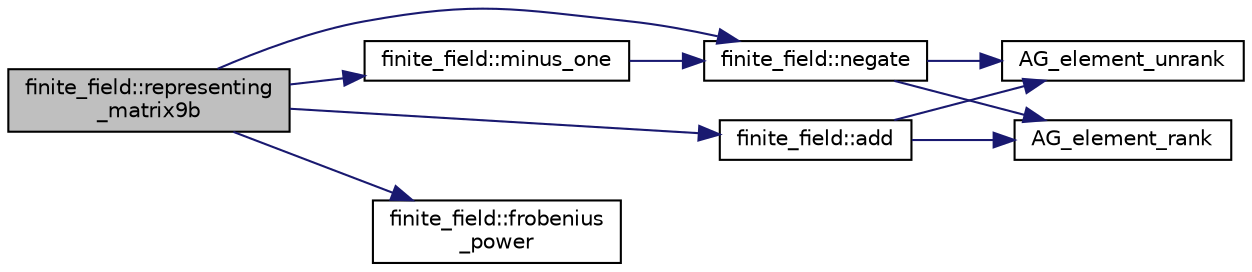 digraph "finite_field::representing_matrix9b"
{
  edge [fontname="Helvetica",fontsize="10",labelfontname="Helvetica",labelfontsize="10"];
  node [fontname="Helvetica",fontsize="10",shape=record];
  rankdir="LR";
  Node17722 [label="finite_field::representing\l_matrix9b",height=0.2,width=0.4,color="black", fillcolor="grey75", style="filled", fontcolor="black"];
  Node17722 -> Node17723 [color="midnightblue",fontsize="10",style="solid",fontname="Helvetica"];
  Node17723 [label="finite_field::minus_one",height=0.2,width=0.4,color="black", fillcolor="white", style="filled",URL="$df/d5a/classfinite__field.html#af88f6421d5df12a3fdd37b6489e1dc21"];
  Node17723 -> Node17724 [color="midnightblue",fontsize="10",style="solid",fontname="Helvetica"];
  Node17724 [label="finite_field::negate",height=0.2,width=0.4,color="black", fillcolor="white", style="filled",URL="$df/d5a/classfinite__field.html#aa9d798298f25d4a9262b5bc5f1733e31"];
  Node17724 -> Node17725 [color="midnightblue",fontsize="10",style="solid",fontname="Helvetica"];
  Node17725 [label="AG_element_unrank",height=0.2,width=0.4,color="black", fillcolor="white", style="filled",URL="$d4/d67/geometry_8h.html#a4a33b86c87b2879b97cfa1327abe2885"];
  Node17724 -> Node17726 [color="midnightblue",fontsize="10",style="solid",fontname="Helvetica"];
  Node17726 [label="AG_element_rank",height=0.2,width=0.4,color="black", fillcolor="white", style="filled",URL="$d4/d67/geometry_8h.html#ab2ac908d07dd8038fd996e26bdc75c17"];
  Node17722 -> Node17724 [color="midnightblue",fontsize="10",style="solid",fontname="Helvetica"];
  Node17722 -> Node17727 [color="midnightblue",fontsize="10",style="solid",fontname="Helvetica"];
  Node17727 [label="finite_field::frobenius\l_power",height=0.2,width=0.4,color="black", fillcolor="white", style="filled",URL="$df/d5a/classfinite__field.html#aec23e43aaefc0ed601cdfa3139496a92"];
  Node17722 -> Node17728 [color="midnightblue",fontsize="10",style="solid",fontname="Helvetica"];
  Node17728 [label="finite_field::add",height=0.2,width=0.4,color="black", fillcolor="white", style="filled",URL="$df/d5a/classfinite__field.html#a8f12328a27500f3c7be0c849ebbc9d14"];
  Node17728 -> Node17725 [color="midnightblue",fontsize="10",style="solid",fontname="Helvetica"];
  Node17728 -> Node17726 [color="midnightblue",fontsize="10",style="solid",fontname="Helvetica"];
}

